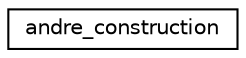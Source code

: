 digraph "Graphical Class Hierarchy"
{
  edge [fontname="Helvetica",fontsize="10",labelfontname="Helvetica",labelfontsize="10"];
  node [fontname="Helvetica",fontsize="10",shape=record];
  rankdir="LR";
  Node0 [label="andre_construction",height=0.2,width=0.4,color="black", fillcolor="white", style="filled",URL="$d2/d32/classandre__construction.html"];
}
